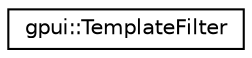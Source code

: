 digraph "Graphical Class Hierarchy"
{
 // LATEX_PDF_SIZE
  edge [fontname="Helvetica",fontsize="10",labelfontname="Helvetica",labelfontsize="10"];
  node [fontname="Helvetica",fontsize="10",shape=record];
  rankdir="LR";
  Node0 [label="gpui::TemplateFilter",height=0.2,width=0.4,color="black", fillcolor="white", style="filled",URL="$classgpui_1_1_template_filter.html",tooltip="The TemplateFilter class."];
}
